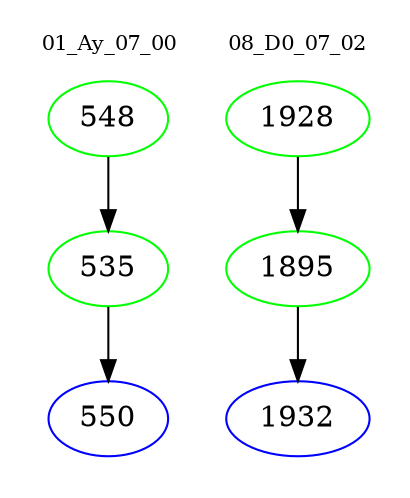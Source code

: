 digraph{
subgraph cluster_0 {
color = white
label = "01_Ay_07_00";
fontsize=10;
T0_548 [label="548", color="green"]
T0_548 -> T0_535 [color="black"]
T0_535 [label="535", color="green"]
T0_535 -> T0_550 [color="black"]
T0_550 [label="550", color="blue"]
}
subgraph cluster_1 {
color = white
label = "08_D0_07_02";
fontsize=10;
T1_1928 [label="1928", color="green"]
T1_1928 -> T1_1895 [color="black"]
T1_1895 [label="1895", color="green"]
T1_1895 -> T1_1932 [color="black"]
T1_1932 [label="1932", color="blue"]
}
}
